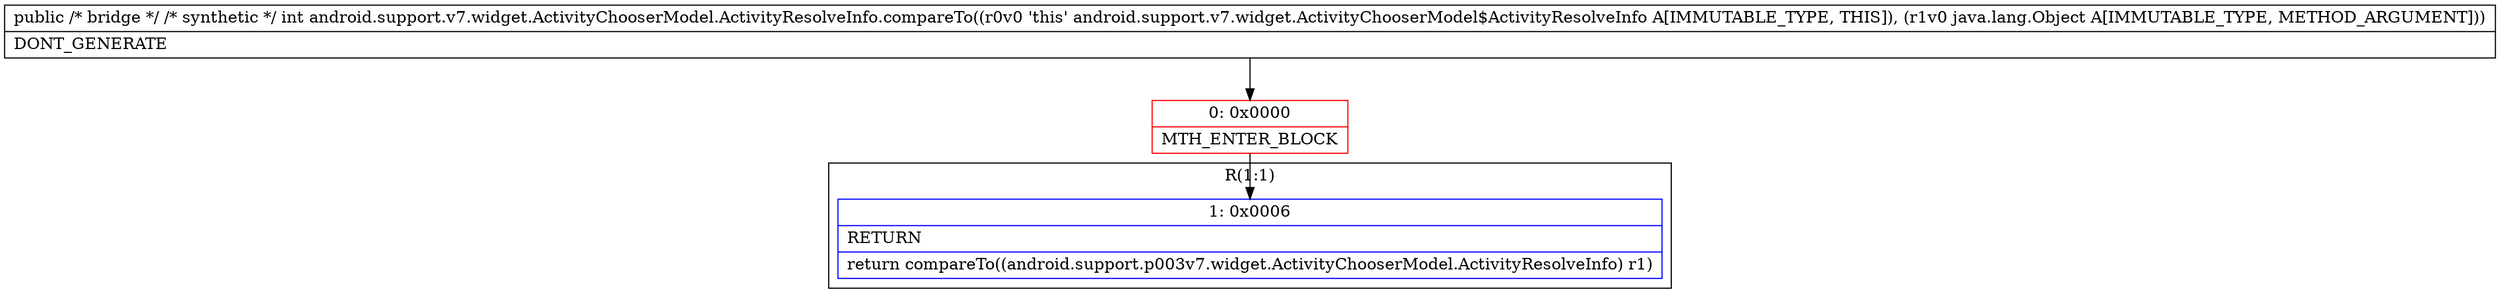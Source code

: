 digraph "CFG forandroid.support.v7.widget.ActivityChooserModel.ActivityResolveInfo.compareTo(Ljava\/lang\/Object;)I" {
subgraph cluster_Region_1080813033 {
label = "R(1:1)";
node [shape=record,color=blue];
Node_1 [shape=record,label="{1\:\ 0x0006|RETURN\l|return compareTo((android.support.p003v7.widget.ActivityChooserModel.ActivityResolveInfo) r1)\l}"];
}
Node_0 [shape=record,color=red,label="{0\:\ 0x0000|MTH_ENTER_BLOCK\l}"];
MethodNode[shape=record,label="{public \/* bridge *\/ \/* synthetic *\/ int android.support.v7.widget.ActivityChooserModel.ActivityResolveInfo.compareTo((r0v0 'this' android.support.v7.widget.ActivityChooserModel$ActivityResolveInfo A[IMMUTABLE_TYPE, THIS]), (r1v0 java.lang.Object A[IMMUTABLE_TYPE, METHOD_ARGUMENT]))  | DONT_GENERATE\l}"];
MethodNode -> Node_0;
Node_0 -> Node_1;
}

